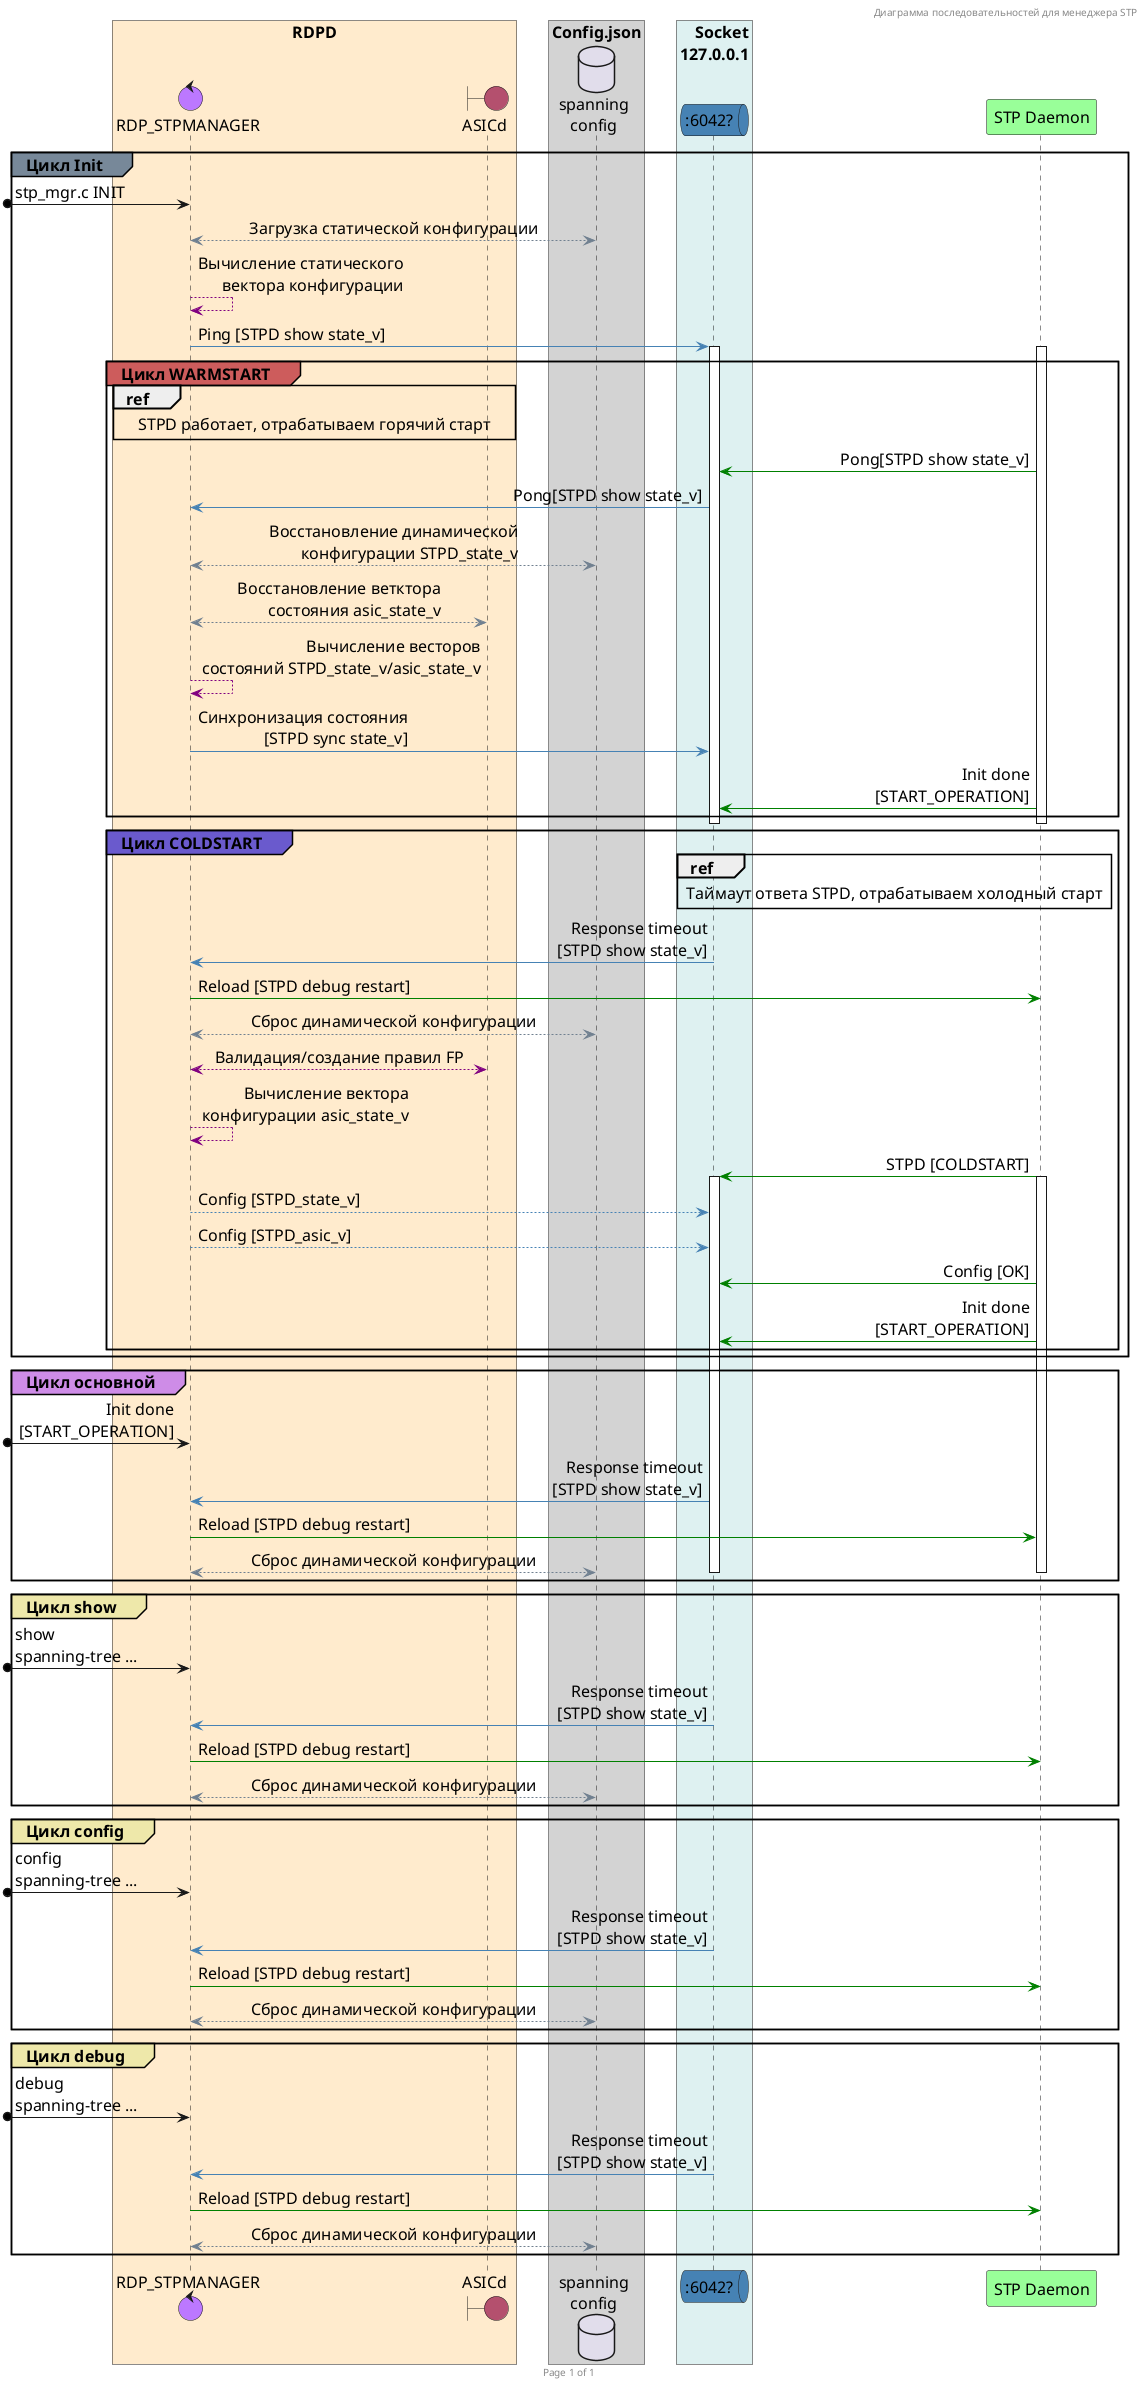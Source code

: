 @startuml

header Диаграмма последовательностей для менеджера STP
footer Page %page% of %lastpage%

skinparam shadowing<<no_shadow>> false
skinparam shadowing<<with_shadow>> true
skinparam sequenceMessageAlign direction

skinparam ParticipantPadding 12
skinparam BoxPadding 15

skinparam defaultFontSize 16
skinparam defaultFontName Papyrus


box "RDPD" #BlanchedAlmond
control "RDP_STPMANAGER" as RDPD #bc78ff
boundary "ASICd" as ASIC #b4506e
end box

box "Config.json" #LightGrey
database "spanning\nconfig" as CONFIG #e1ddeb
' collections "NETLINK_IF" as Netlink #dfa800
end box

box "  Socket\r127.0.0.1"#def1f1
queue ":6042?" as Socket #SteelBlue
' collections "NETLINK_IF" as Netlink #dfa800
end box

participant "STP Daemon" as Daemon #99FF99


group#LightSlateGrey Цикл Init
    [o-> RDPD : stp_mgr.c INIT
    RDPD <-[#SlateGrey]-> CONFIG : Загрузка статической конфигурации
    RDPD -[#purple]-> RDPD : Вычисление статического\r вектора конфигурации
    RDPD -[#SteelBlue]> Socket : Ping [STPD show state_v]
    activate Socket

    activate Daemon
    group#IndianRed Цикл WARMSTART
        ref over RDPD, ASIC : STPD работает, отрабатываем горячий старт
        Daemon -[#green]> Socket : Pong[STPD show state_v]
        Socket -[#SteelBlue]> RDPD : Pong[STPD show state_v]
        RDPD <-[#SlateGrey]-> CONFIG : Восстановление динамической\r конфигурации STPD_state_v
        RDPD <-[#SlateGrey]-> ASIC : Восстановление ветктора\r состояния asic_state_v
        RDPD -[#purple]-> RDPD : Вычисление весторов\r состояний STPD_state_v/asic_state_v
        RDPD -[#SteelBlue]> Socket : Синхронизация состояния\r [STPD sync state_v]
        Daemon [#green]-> Socket : Init done\r [START_OPERATION]


        ' Daemon <-[#green]-> Socket : recv timeout


    end
    deactivate Socket
    deactivate Daemon

    group#SlateBlue Цикл COLDSTART
        ref over Socket, Daemon : Таймаут ответа STPD, отрабатываем холодный старт
        Socket -[#SteelBlue]> RDPD : Response timeout\r[STPD show state_v]
        RDPD -[#green]> Daemon : Reload [STPD debug restart]
        RDPD <-[#SlateGrey]-> CONFIG : Сброс динамической конфигурации
        RDPD <-[#purple]-> ASIC : Валидация/создание правил FP
        RDPD -[#purple]-> RDPD : Вычисление вектора\r конфигурации asic_state_v
        Daemon [#green]-> Socket : STPD [COLDSTART]
        activate Socket
        activate Daemon
        RDPD --[#SteelBlue]> Socket : Config [STPD_state_v]
        RDPD --[#SteelBlue]> Socket : Config [STPD_asic_v]
        Daemon [#green]-> Socket : Config [OK]
        Daemon [#green]-> Socket : Init done\r [START_OPERATION]



    end
    ' Netlink --[#df7000]> Daemon : Получение всех актуальных интерфейсов системы
    ' Daemon -[#purple]> RDPD : Валидация Field-Processor ASIC
    ' RDPD <-[#b4506e]> ASIC : Sync FP ASIC
end


group#ce8ce7 Цикл основной
    [o-> RDPD : Init done\r [START_OPERATION]
    Socket -[#SteelBlue]> RDPD : Response timeout\r[STPD show state_v]
    RDPD -[#green]> Daemon : Reload [STPD debug restart]
    RDPD <-[#SlateGrey]-> CONFIG : Сброс динамической конфигурации
    deactivate Socket
    deactivate Daemon
end


group#PaleGoldenRod Цикл show
    [o-> RDPD : show\nspanning-tree ...
    Socket -[#SteelBlue]> RDPD : Response timeout\r[STPD show state_v]
    RDPD -[#green]> Daemon : Reload [STPD debug restart]
    RDPD <-[#SlateGrey]-> CONFIG : Сброс динамической конфигурации
end


group#PaleGoldenRod Цикл config
    [o-> RDPD : config\nspanning-tree ...
    Socket -[#SteelBlue]> RDPD : Response timeout\r[STPD show state_v]
    RDPD -[#green]> Daemon : Reload [STPD debug restart]
    RDPD <-[#SlateGrey]-> CONFIG : Сброс динамической конфигурации
end

group#PaleGoldenRod Цикл debug
    [o-> RDPD : debug\nspanning-tree ...
    Socket -[#SteelBlue]> RDPD : Response timeout\r[STPD show state_v]
    RDPD -[#green]> Daemon : Reload [STPD debug restart]
    RDPD <-[#SlateGrey]-> CONFIG : Сброс динамической конфигурации
end


@enduml
